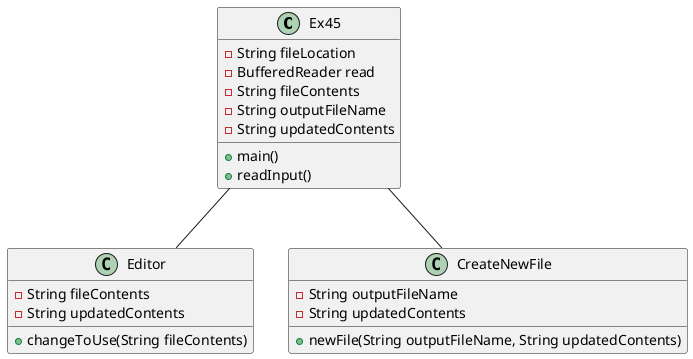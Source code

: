 @startuml
'https://plantuml.com/sequence-diagram

class Ex45 {
    - String fileLocation
    - BufferedReader read
    - String fileContents
    - String outputFileName
    - String updatedContents

    + main()
    + readInput()
}

class Editor {
    - String fileContents
    - String updatedContents

    + changeToUse(String fileContents)

}

class CreateNewFile {
    - String outputFileName
    - String updatedContents

    + newFile(String outputFileName, String updatedContents)
}

Ex45 -- Editor
Ex45 -- CreateNewFile
@enduml